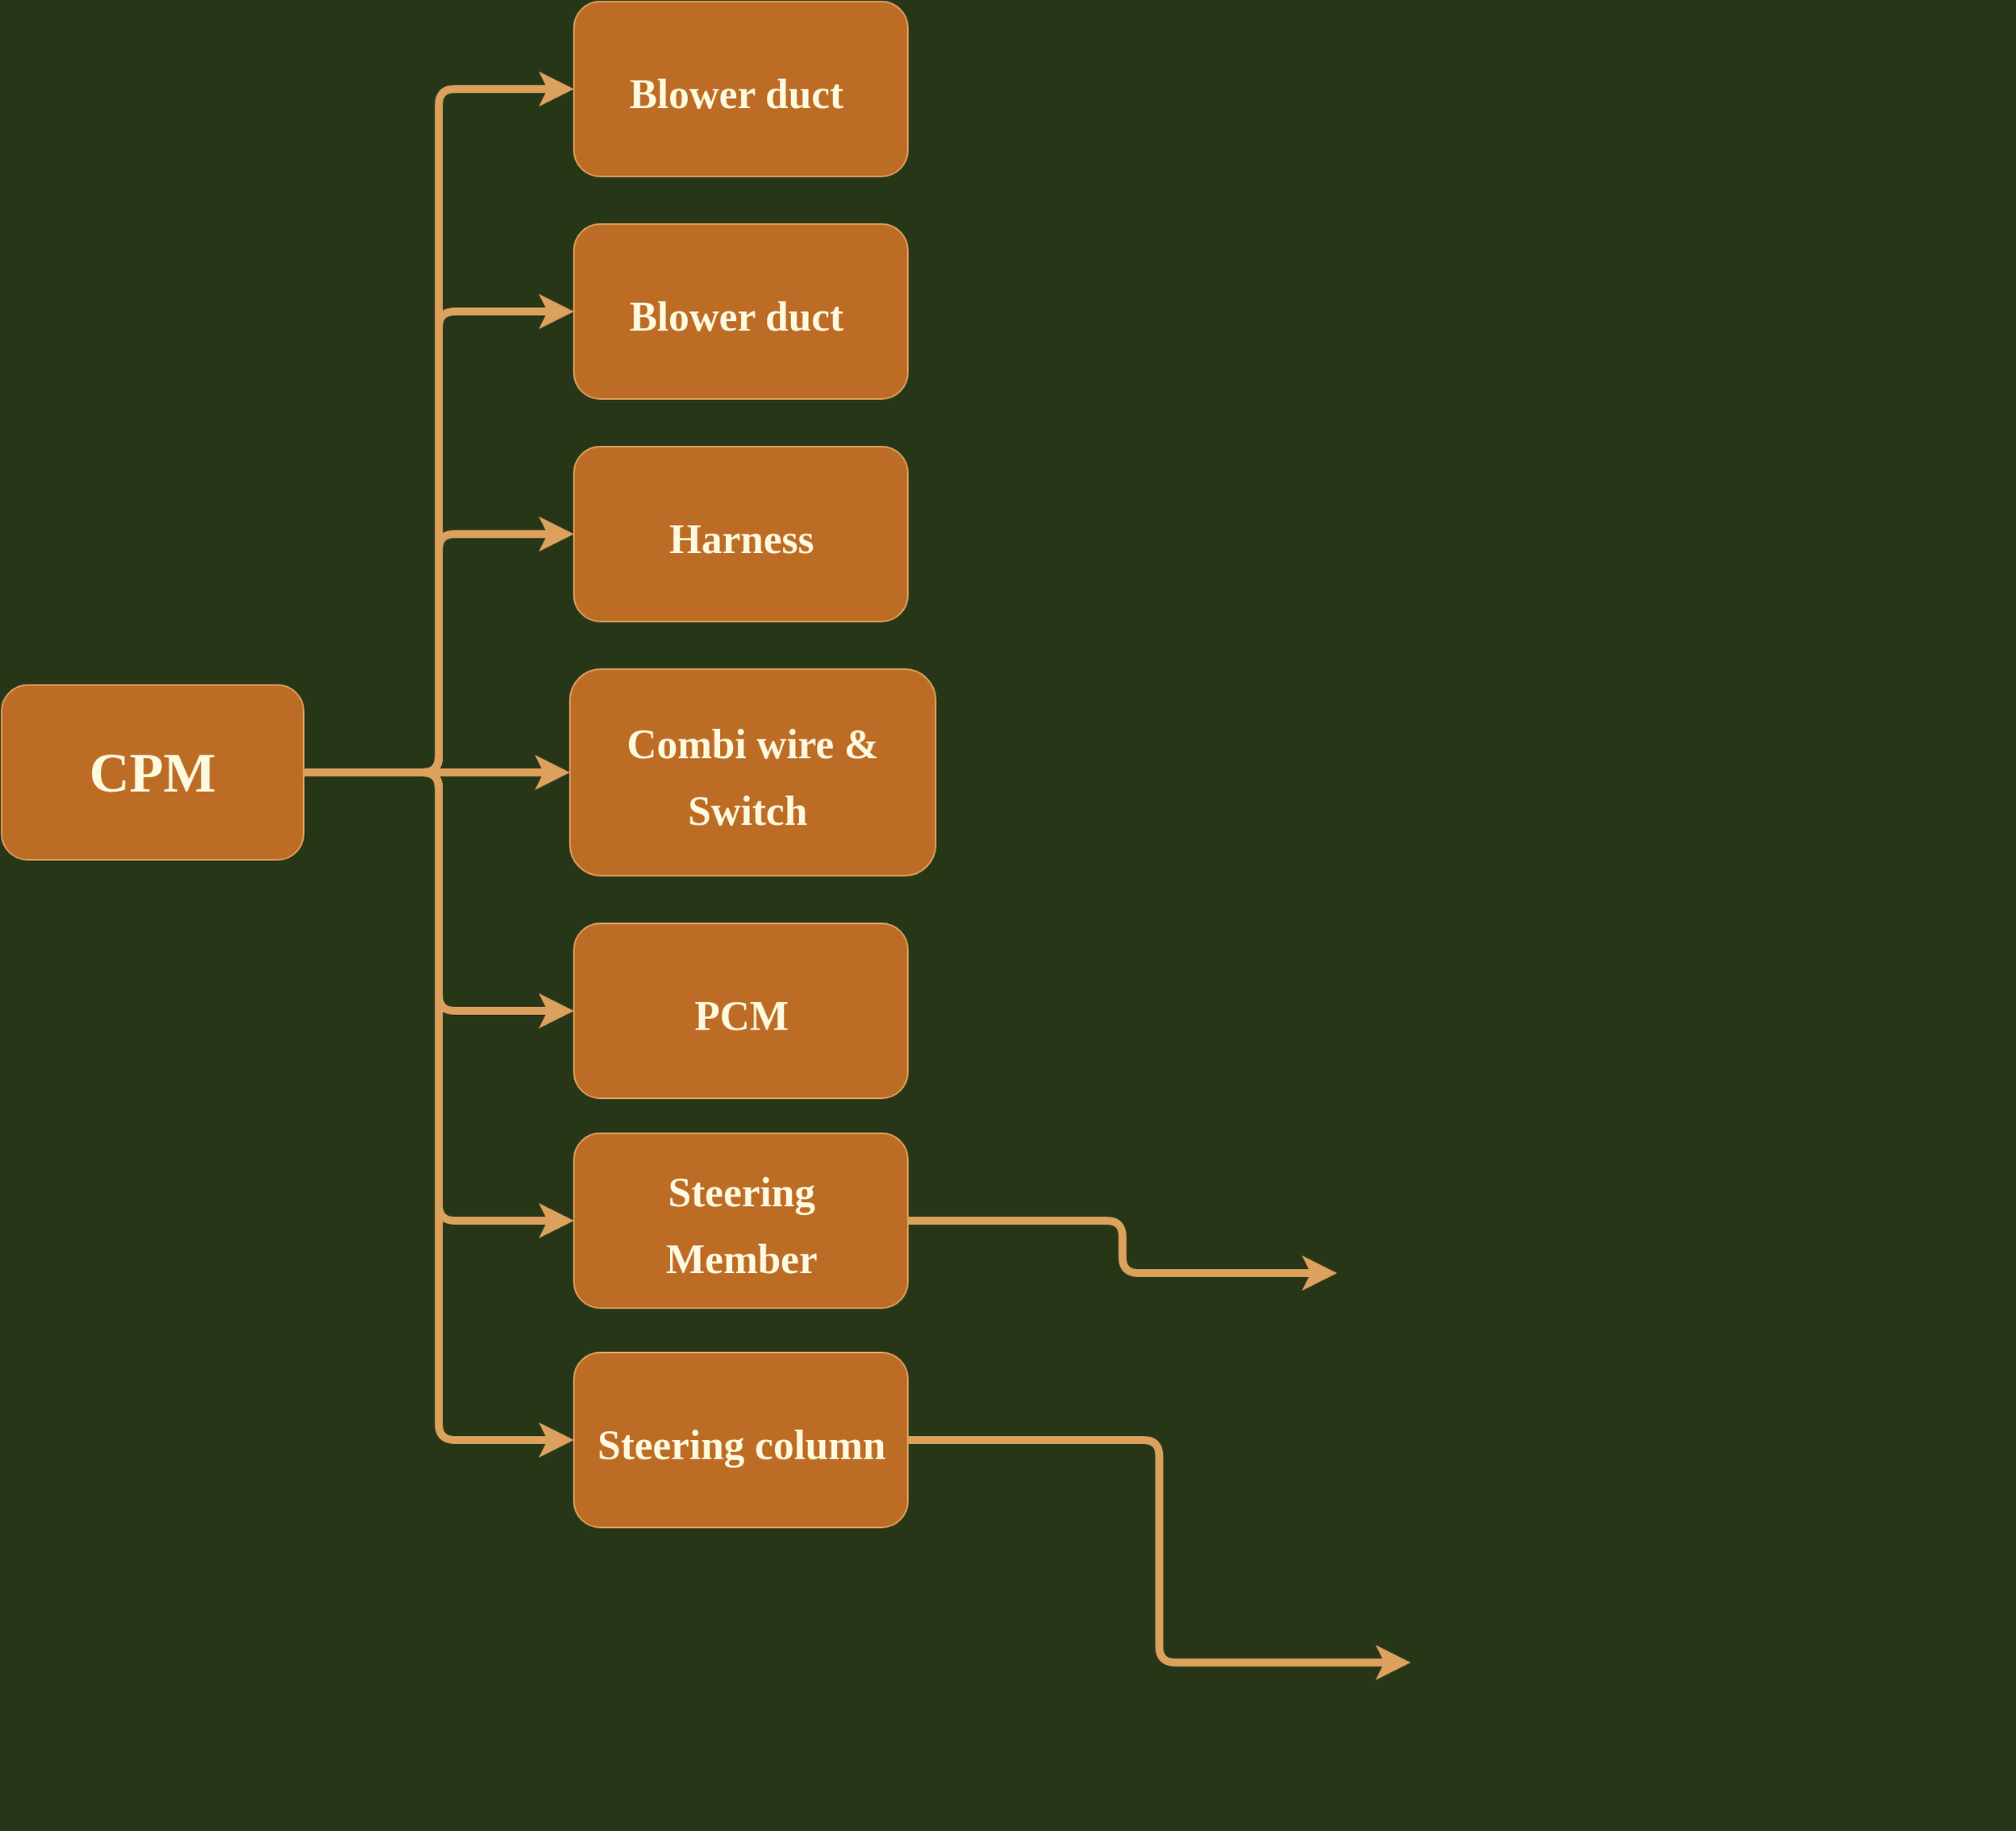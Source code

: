 <mxfile version="20.1.1" type="github">
  <diagram id="KuURgz--QrR20P7z3eVJ" name="Page-1">
    <mxGraphModel dx="1738" dy="1049" grid="1" gridSize="10" guides="1" tooltips="1" connect="1" arrows="1" fold="1" page="1" pageScale="1" pageWidth="2336" pageHeight="1654" background="#283618" math="0" shadow="0">
      <root>
        <mxCell id="0" />
        <mxCell id="1" parent="0" />
        <mxCell id="yvTYw81633kKv_xBMHwx-22" style="edgeStyle=orthogonalEdgeStyle;curved=0;rounded=1;sketch=0;orthogonalLoop=1;jettySize=auto;html=1;exitX=1;exitY=0.5;exitDx=0;exitDy=0;entryX=0;entryY=0.5;entryDx=0;entryDy=0;fontFamily=Tahoma;fontSize=26;fontColor=#FEFAE0;strokeColor=#DDA15E;strokeWidth=5;fillColor=#BC6C25;" edge="1" parent="1" source="yvTYw81633kKv_xBMHwx-1" target="yvTYw81633kKv_xBMHwx-7">
          <mxGeometry relative="1" as="geometry" />
        </mxCell>
        <mxCell id="yvTYw81633kKv_xBMHwx-23" style="edgeStyle=orthogonalEdgeStyle;curved=0;rounded=1;sketch=0;orthogonalLoop=1;jettySize=auto;html=1;exitX=1;exitY=0.5;exitDx=0;exitDy=0;entryX=0;entryY=0.5;entryDx=0;entryDy=0;fontFamily=Tahoma;fontSize=26;fontColor=#FEFAE0;strokeColor=#DDA15E;strokeWidth=5;fillColor=#BC6C25;" edge="1" parent="1" source="yvTYw81633kKv_xBMHwx-1" target="yvTYw81633kKv_xBMHwx-5">
          <mxGeometry relative="1" as="geometry" />
        </mxCell>
        <mxCell id="yvTYw81633kKv_xBMHwx-24" style="edgeStyle=orthogonalEdgeStyle;curved=0;rounded=1;sketch=0;orthogonalLoop=1;jettySize=auto;html=1;exitX=1;exitY=0.5;exitDx=0;exitDy=0;entryX=0;entryY=0.5;entryDx=0;entryDy=0;fontFamily=Tahoma;fontSize=26;fontColor=#FEFAE0;strokeColor=#DDA15E;strokeWidth=5;fillColor=#BC6C25;" edge="1" parent="1" source="yvTYw81633kKv_xBMHwx-1" target="yvTYw81633kKv_xBMHwx-3">
          <mxGeometry relative="1" as="geometry" />
        </mxCell>
        <mxCell id="yvTYw81633kKv_xBMHwx-27" style="edgeStyle=orthogonalEdgeStyle;curved=0;rounded=1;sketch=0;orthogonalLoop=1;jettySize=auto;html=1;exitX=1;exitY=0.5;exitDx=0;exitDy=0;entryX=0;entryY=0.5;entryDx=0;entryDy=0;fontFamily=Tahoma;fontSize=26;fontColor=#FEFAE0;strokeColor=#DDA15E;strokeWidth=5;fillColor=#BC6C25;" edge="1" parent="1" source="yvTYw81633kKv_xBMHwx-1" target="yvTYw81633kKv_xBMHwx-11">
          <mxGeometry relative="1" as="geometry" />
        </mxCell>
        <mxCell id="yvTYw81633kKv_xBMHwx-28" style="edgeStyle=orthogonalEdgeStyle;curved=0;rounded=1;sketch=0;orthogonalLoop=1;jettySize=auto;html=1;exitX=1;exitY=0.5;exitDx=0;exitDy=0;entryX=0;entryY=0.5;entryDx=0;entryDy=0;fontFamily=Tahoma;fontSize=26;fontColor=#FEFAE0;strokeColor=#DDA15E;strokeWidth=5;fillColor=#BC6C25;" edge="1" parent="1" source="yvTYw81633kKv_xBMHwx-1" target="yvTYw81633kKv_xBMHwx-9">
          <mxGeometry relative="1" as="geometry" />
        </mxCell>
        <mxCell id="yvTYw81633kKv_xBMHwx-30" style="edgeStyle=orthogonalEdgeStyle;curved=0;rounded=1;sketch=0;orthogonalLoop=1;jettySize=auto;html=1;exitX=1;exitY=0.5;exitDx=0;exitDy=0;entryX=0;entryY=0.5;entryDx=0;entryDy=0;fontFamily=Tahoma;fontSize=26;fontColor=#FEFAE0;strokeColor=#DDA15E;strokeWidth=5;fillColor=#BC6C25;" edge="1" parent="1" source="yvTYw81633kKv_xBMHwx-1" target="yvTYw81633kKv_xBMHwx-16">
          <mxGeometry relative="1" as="geometry" />
        </mxCell>
        <mxCell id="yvTYw81633kKv_xBMHwx-32" style="edgeStyle=orthogonalEdgeStyle;curved=0;rounded=1;sketch=0;orthogonalLoop=1;jettySize=auto;html=1;exitX=1;exitY=0.5;exitDx=0;exitDy=0;entryX=0;entryY=0.5;entryDx=0;entryDy=0;fontFamily=Tahoma;fontSize=26;fontColor=#FEFAE0;strokeColor=#DDA15E;strokeWidth=5;fillColor=#BC6C25;" edge="1" parent="1" source="yvTYw81633kKv_xBMHwx-1" target="yvTYw81633kKv_xBMHwx-18">
          <mxGeometry relative="1" as="geometry" />
        </mxCell>
        <mxCell id="yvTYw81633kKv_xBMHwx-1" value="" style="rounded=1;whiteSpace=wrap;html=1;sketch=0;fontColor=#FEFAE0;strokeColor=#DDA15E;fillColor=#BC6C25;" vertex="1" parent="1">
          <mxGeometry x="370" y="730" width="190" height="110" as="geometry" />
        </mxCell>
        <mxCell id="yvTYw81633kKv_xBMHwx-2" value="&lt;font face=&quot;Tahoma&quot; style=&quot;font-size: 35px;&quot;&gt;&lt;b&gt;CPM&lt;/b&gt;&lt;/font&gt;" style="text;html=1;strokeColor=none;fillColor=none;align=center;verticalAlign=middle;whiteSpace=wrap;rounded=0;sketch=0;fontColor=#FEFAE0;" vertex="1" parent="1">
          <mxGeometry x="435" y="770" width="60" height="30" as="geometry" />
        </mxCell>
        <mxCell id="yvTYw81633kKv_xBMHwx-3" value="" style="rounded=1;whiteSpace=wrap;html=1;sketch=0;fontFamily=Tahoma;fontSize=35;fontColor=#FEFAE0;strokeColor=#DDA15E;fillColor=#BC6C25;" vertex="1" parent="1">
          <mxGeometry x="730" y="440" width="210" height="110" as="geometry" />
        </mxCell>
        <mxCell id="yvTYw81633kKv_xBMHwx-4" value="&lt;b&gt;&lt;font style=&quot;font-size: 26px;&quot;&gt;Blower duct&amp;nbsp;&lt;/font&gt;&lt;/b&gt;" style="text;html=1;strokeColor=none;fillColor=none;align=center;verticalAlign=middle;whiteSpace=wrap;rounded=0;sketch=0;fontFamily=Tahoma;fontSize=35;fontColor=#FEFAE0;" vertex="1" parent="1">
          <mxGeometry x="737.5" y="440" width="195" height="110" as="geometry" />
        </mxCell>
        <mxCell id="yvTYw81633kKv_xBMHwx-5" value="" style="rounded=1;whiteSpace=wrap;html=1;sketch=0;fontFamily=Tahoma;fontSize=35;fontColor=#FEFAE0;strokeColor=#DDA15E;fillColor=#BC6C25;" vertex="1" parent="1">
          <mxGeometry x="730" y="580" width="210" height="110" as="geometry" />
        </mxCell>
        <mxCell id="yvTYw81633kKv_xBMHwx-6" value="&lt;b&gt;&lt;font style=&quot;font-size: 26px;&quot;&gt;Harness&lt;/font&gt;&lt;/b&gt;" style="text;html=1;strokeColor=none;fillColor=none;align=center;verticalAlign=middle;whiteSpace=wrap;rounded=0;sketch=0;fontFamily=Tahoma;fontSize=35;fontColor=#FEFAE0;" vertex="1" parent="1">
          <mxGeometry x="737.5" y="580" width="195" height="110" as="geometry" />
        </mxCell>
        <mxCell id="yvTYw81633kKv_xBMHwx-7" value="" style="rounded=1;whiteSpace=wrap;html=1;sketch=0;fontFamily=Tahoma;fontSize=35;fontColor=#FEFAE0;strokeColor=#DDA15E;fillColor=#BC6C25;" vertex="1" parent="1">
          <mxGeometry x="727.5" y="720" width="230" height="130" as="geometry" />
        </mxCell>
        <mxCell id="yvTYw81633kKv_xBMHwx-8" value="&lt;b&gt;&lt;font style=&quot;font-size: 26px;&quot;&gt;Combi wire &amp;amp; Switch&amp;nbsp;&lt;/font&gt;&lt;/b&gt;" style="text;html=1;strokeColor=none;fillColor=none;align=center;verticalAlign=middle;whiteSpace=wrap;rounded=0;sketch=0;fontFamily=Tahoma;fontSize=35;fontColor=#FEFAE0;" vertex="1" parent="1">
          <mxGeometry x="761.25" y="740" width="162.5" height="90" as="geometry" />
        </mxCell>
        <mxCell id="yvTYw81633kKv_xBMHwx-9" value="" style="rounded=1;whiteSpace=wrap;html=1;sketch=0;fontFamily=Tahoma;fontSize=35;fontColor=#FEFAE0;strokeColor=#DDA15E;fillColor=#BC6C25;" vertex="1" parent="1">
          <mxGeometry x="730" y="880" width="210" height="110" as="geometry" />
        </mxCell>
        <mxCell id="yvTYw81633kKv_xBMHwx-10" value="&lt;b&gt;&lt;font style=&quot;font-size: 26px;&quot;&gt;PCM&lt;/font&gt;&lt;/b&gt;" style="text;html=1;strokeColor=none;fillColor=none;align=center;verticalAlign=middle;whiteSpace=wrap;rounded=0;sketch=0;fontFamily=Tahoma;fontSize=35;fontColor=#FEFAE0;" vertex="1" parent="1">
          <mxGeometry x="737.5" y="880" width="195" height="110" as="geometry" />
        </mxCell>
        <mxCell id="yvTYw81633kKv_xBMHwx-11" value="" style="rounded=1;whiteSpace=wrap;html=1;sketch=0;fontFamily=Tahoma;fontSize=35;fontColor=#FEFAE0;strokeColor=#DDA15E;fillColor=#BC6C25;" vertex="1" parent="1">
          <mxGeometry x="730" y="300" width="210" height="110" as="geometry" />
        </mxCell>
        <mxCell id="yvTYw81633kKv_xBMHwx-12" value="&lt;b&gt;&lt;font style=&quot;font-size: 26px;&quot;&gt;Blower duct&amp;nbsp;&lt;/font&gt;&lt;/b&gt;" style="text;html=1;strokeColor=none;fillColor=none;align=center;verticalAlign=middle;whiteSpace=wrap;rounded=0;sketch=0;fontFamily=Tahoma;fontSize=35;fontColor=#FEFAE0;" vertex="1" parent="1">
          <mxGeometry x="737.5" y="300" width="195" height="110" as="geometry" />
        </mxCell>
        <mxCell id="yvTYw81633kKv_xBMHwx-15" value="" style="shape=image;verticalLabelPosition=bottom;labelBackgroundColor=default;verticalAlign=top;aspect=fixed;imageAspect=0;image=https://www.kirchhoff-automotive.com/fileadmin/_processed_/6/c/csm_PKW_Armaturentafeltraeger_2_1fc3941070.jpg;" vertex="1" parent="1">
          <mxGeometry x="1210" y="980" width="425.94" height="240" as="geometry" />
        </mxCell>
        <mxCell id="yvTYw81633kKv_xBMHwx-21" style="edgeStyle=orthogonalEdgeStyle;curved=0;rounded=1;sketch=0;orthogonalLoop=1;jettySize=auto;html=1;exitX=1;exitY=0.5;exitDx=0;exitDy=0;entryX=0;entryY=0.5;entryDx=0;entryDy=0;fontFamily=Tahoma;fontSize=26;fontColor=#FEFAE0;strokeColor=#DDA15E;fillColor=#BC6C25;strokeWidth=5;" edge="1" parent="1" source="yvTYw81633kKv_xBMHwx-16" target="yvTYw81633kKv_xBMHwx-15">
          <mxGeometry relative="1" as="geometry" />
        </mxCell>
        <mxCell id="yvTYw81633kKv_xBMHwx-16" value="" style="rounded=1;whiteSpace=wrap;html=1;sketch=0;fontFamily=Tahoma;fontSize=35;fontColor=#FEFAE0;strokeColor=#DDA15E;fillColor=#BC6C25;" vertex="1" parent="1">
          <mxGeometry x="730" y="1012" width="210" height="110" as="geometry" />
        </mxCell>
        <mxCell id="yvTYw81633kKv_xBMHwx-17" value="&lt;b&gt;&lt;font style=&quot;font-size: 26px;&quot;&gt;Steering Member&lt;/font&gt;&lt;/b&gt;" style="text;html=1;strokeColor=none;fillColor=none;align=center;verticalAlign=middle;whiteSpace=wrap;rounded=0;sketch=0;fontFamily=Tahoma;fontSize=35;fontColor=#FEFAE0;" vertex="1" parent="1">
          <mxGeometry x="737.5" y="1012" width="195" height="110" as="geometry" />
        </mxCell>
        <mxCell id="yvTYw81633kKv_xBMHwx-38" style="edgeStyle=orthogonalEdgeStyle;curved=0;rounded=1;sketch=0;orthogonalLoop=1;jettySize=auto;html=1;exitX=1;exitY=0.5;exitDx=0;exitDy=0;fontFamily=Tahoma;fontSize=26;fontColor=#FEFAE0;strokeColor=#DDA15E;strokeWidth=5;fillColor=#BC6C25;" edge="1" parent="1" source="yvTYw81633kKv_xBMHwx-18" target="yvTYw81633kKv_xBMHwx-37">
          <mxGeometry relative="1" as="geometry" />
        </mxCell>
        <mxCell id="yvTYw81633kKv_xBMHwx-18" value="" style="rounded=1;whiteSpace=wrap;html=1;sketch=0;fontFamily=Tahoma;fontSize=35;fontColor=#FEFAE0;strokeColor=#DDA15E;fillColor=#BC6C25;" vertex="1" parent="1">
          <mxGeometry x="730" y="1150" width="210" height="110" as="geometry" />
        </mxCell>
        <mxCell id="yvTYw81633kKv_xBMHwx-19" value="&lt;span style=&quot;font-size: 26px;&quot;&gt;&lt;b&gt;Steering column&lt;/b&gt;&lt;/span&gt;" style="text;html=1;strokeColor=none;fillColor=none;align=center;verticalAlign=middle;whiteSpace=wrap;rounded=0;sketch=0;fontFamily=Tahoma;fontSize=35;fontColor=#FEFAE0;" vertex="1" parent="1">
          <mxGeometry x="737.5" y="1150" width="195" height="110" as="geometry" />
        </mxCell>
        <mxCell id="yvTYw81633kKv_xBMHwx-37" value="" style="shape=image;verticalLabelPosition=bottom;labelBackgroundColor=default;verticalAlign=top;aspect=fixed;imageAspect=0;image=https://www.nsk.com/company/news/2018/images/0604/a01.jpg;" vertex="1" parent="1">
          <mxGeometry x="1256.31" y="1240" width="333.33" height="210" as="geometry" />
        </mxCell>
      </root>
    </mxGraphModel>
  </diagram>
</mxfile>
